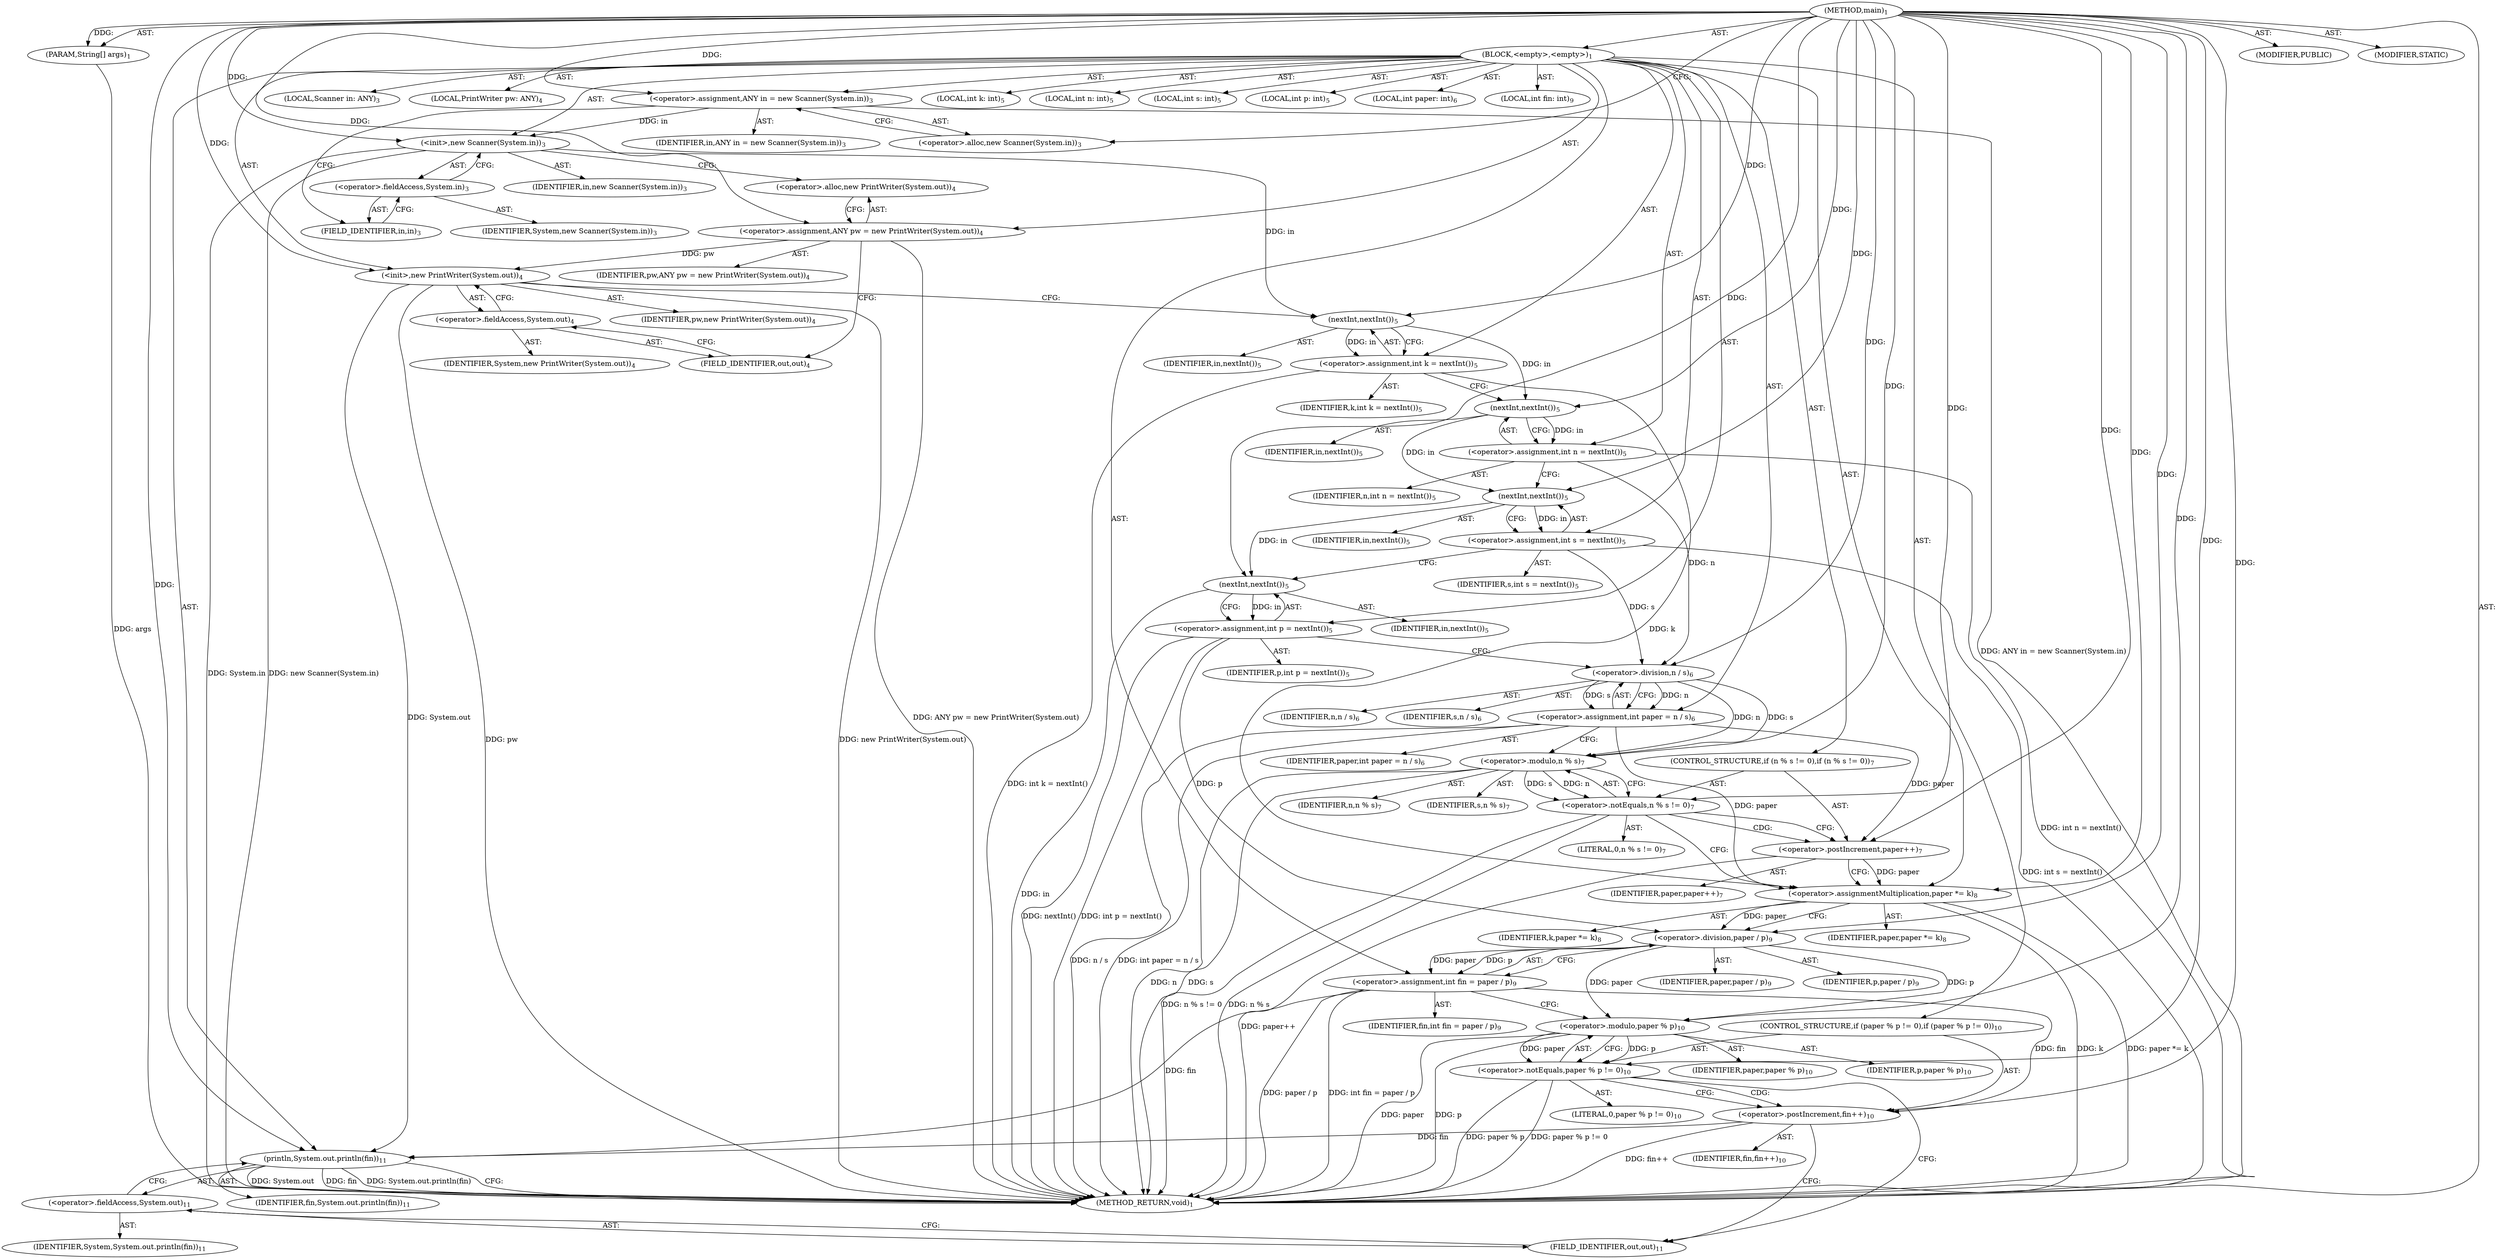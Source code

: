 digraph "main" {  
"21" [label = <(METHOD,main)<SUB>1</SUB>> ]
"22" [label = <(PARAM,String[] args)<SUB>1</SUB>> ]
"23" [label = <(BLOCK,&lt;empty&gt;,&lt;empty&gt;)<SUB>1</SUB>> ]
"4" [label = <(LOCAL,Scanner in: ANY)<SUB>3</SUB>> ]
"24" [label = <(&lt;operator&gt;.assignment,ANY in = new Scanner(System.in))<SUB>3</SUB>> ]
"25" [label = <(IDENTIFIER,in,ANY in = new Scanner(System.in))<SUB>3</SUB>> ]
"26" [label = <(&lt;operator&gt;.alloc,new Scanner(System.in))<SUB>3</SUB>> ]
"27" [label = <(&lt;init&gt;,new Scanner(System.in))<SUB>3</SUB>> ]
"3" [label = <(IDENTIFIER,in,new Scanner(System.in))<SUB>3</SUB>> ]
"28" [label = <(&lt;operator&gt;.fieldAccess,System.in)<SUB>3</SUB>> ]
"29" [label = <(IDENTIFIER,System,new Scanner(System.in))<SUB>3</SUB>> ]
"30" [label = <(FIELD_IDENTIFIER,in,in)<SUB>3</SUB>> ]
"6" [label = <(LOCAL,PrintWriter pw: ANY)<SUB>4</SUB>> ]
"31" [label = <(&lt;operator&gt;.assignment,ANY pw = new PrintWriter(System.out))<SUB>4</SUB>> ]
"32" [label = <(IDENTIFIER,pw,ANY pw = new PrintWriter(System.out))<SUB>4</SUB>> ]
"33" [label = <(&lt;operator&gt;.alloc,new PrintWriter(System.out))<SUB>4</SUB>> ]
"34" [label = <(&lt;init&gt;,new PrintWriter(System.out))<SUB>4</SUB>> ]
"5" [label = <(IDENTIFIER,pw,new PrintWriter(System.out))<SUB>4</SUB>> ]
"35" [label = <(&lt;operator&gt;.fieldAccess,System.out)<SUB>4</SUB>> ]
"36" [label = <(IDENTIFIER,System,new PrintWriter(System.out))<SUB>4</SUB>> ]
"37" [label = <(FIELD_IDENTIFIER,out,out)<SUB>4</SUB>> ]
"38" [label = <(LOCAL,int k: int)<SUB>5</SUB>> ]
"39" [label = <(LOCAL,int n: int)<SUB>5</SUB>> ]
"40" [label = <(LOCAL,int s: int)<SUB>5</SUB>> ]
"41" [label = <(LOCAL,int p: int)<SUB>5</SUB>> ]
"42" [label = <(&lt;operator&gt;.assignment,int k = nextInt())<SUB>5</SUB>> ]
"43" [label = <(IDENTIFIER,k,int k = nextInt())<SUB>5</SUB>> ]
"44" [label = <(nextInt,nextInt())<SUB>5</SUB>> ]
"45" [label = <(IDENTIFIER,in,nextInt())<SUB>5</SUB>> ]
"46" [label = <(&lt;operator&gt;.assignment,int n = nextInt())<SUB>5</SUB>> ]
"47" [label = <(IDENTIFIER,n,int n = nextInt())<SUB>5</SUB>> ]
"48" [label = <(nextInt,nextInt())<SUB>5</SUB>> ]
"49" [label = <(IDENTIFIER,in,nextInt())<SUB>5</SUB>> ]
"50" [label = <(&lt;operator&gt;.assignment,int s = nextInt())<SUB>5</SUB>> ]
"51" [label = <(IDENTIFIER,s,int s = nextInt())<SUB>5</SUB>> ]
"52" [label = <(nextInt,nextInt())<SUB>5</SUB>> ]
"53" [label = <(IDENTIFIER,in,nextInt())<SUB>5</SUB>> ]
"54" [label = <(&lt;operator&gt;.assignment,int p = nextInt())<SUB>5</SUB>> ]
"55" [label = <(IDENTIFIER,p,int p = nextInt())<SUB>5</SUB>> ]
"56" [label = <(nextInt,nextInt())<SUB>5</SUB>> ]
"57" [label = <(IDENTIFIER,in,nextInt())<SUB>5</SUB>> ]
"58" [label = <(LOCAL,int paper: int)<SUB>6</SUB>> ]
"59" [label = <(&lt;operator&gt;.assignment,int paper = n / s)<SUB>6</SUB>> ]
"60" [label = <(IDENTIFIER,paper,int paper = n / s)<SUB>6</SUB>> ]
"61" [label = <(&lt;operator&gt;.division,n / s)<SUB>6</SUB>> ]
"62" [label = <(IDENTIFIER,n,n / s)<SUB>6</SUB>> ]
"63" [label = <(IDENTIFIER,s,n / s)<SUB>6</SUB>> ]
"64" [label = <(CONTROL_STRUCTURE,if (n % s != 0),if (n % s != 0))<SUB>7</SUB>> ]
"65" [label = <(&lt;operator&gt;.notEquals,n % s != 0)<SUB>7</SUB>> ]
"66" [label = <(&lt;operator&gt;.modulo,n % s)<SUB>7</SUB>> ]
"67" [label = <(IDENTIFIER,n,n % s)<SUB>7</SUB>> ]
"68" [label = <(IDENTIFIER,s,n % s)<SUB>7</SUB>> ]
"69" [label = <(LITERAL,0,n % s != 0)<SUB>7</SUB>> ]
"70" [label = <(&lt;operator&gt;.postIncrement,paper++)<SUB>7</SUB>> ]
"71" [label = <(IDENTIFIER,paper,paper++)<SUB>7</SUB>> ]
"72" [label = <(&lt;operator&gt;.assignmentMultiplication,paper *= k)<SUB>8</SUB>> ]
"73" [label = <(IDENTIFIER,paper,paper *= k)<SUB>8</SUB>> ]
"74" [label = <(IDENTIFIER,k,paper *= k)<SUB>8</SUB>> ]
"75" [label = <(LOCAL,int fin: int)<SUB>9</SUB>> ]
"76" [label = <(&lt;operator&gt;.assignment,int fin = paper / p)<SUB>9</SUB>> ]
"77" [label = <(IDENTIFIER,fin,int fin = paper / p)<SUB>9</SUB>> ]
"78" [label = <(&lt;operator&gt;.division,paper / p)<SUB>9</SUB>> ]
"79" [label = <(IDENTIFIER,paper,paper / p)<SUB>9</SUB>> ]
"80" [label = <(IDENTIFIER,p,paper / p)<SUB>9</SUB>> ]
"81" [label = <(CONTROL_STRUCTURE,if (paper % p != 0),if (paper % p != 0))<SUB>10</SUB>> ]
"82" [label = <(&lt;operator&gt;.notEquals,paper % p != 0)<SUB>10</SUB>> ]
"83" [label = <(&lt;operator&gt;.modulo,paper % p)<SUB>10</SUB>> ]
"84" [label = <(IDENTIFIER,paper,paper % p)<SUB>10</SUB>> ]
"85" [label = <(IDENTIFIER,p,paper % p)<SUB>10</SUB>> ]
"86" [label = <(LITERAL,0,paper % p != 0)<SUB>10</SUB>> ]
"87" [label = <(&lt;operator&gt;.postIncrement,fin++)<SUB>10</SUB>> ]
"88" [label = <(IDENTIFIER,fin,fin++)<SUB>10</SUB>> ]
"89" [label = <(println,System.out.println(fin))<SUB>11</SUB>> ]
"90" [label = <(&lt;operator&gt;.fieldAccess,System.out)<SUB>11</SUB>> ]
"91" [label = <(IDENTIFIER,System,System.out.println(fin))<SUB>11</SUB>> ]
"92" [label = <(FIELD_IDENTIFIER,out,out)<SUB>11</SUB>> ]
"93" [label = <(IDENTIFIER,fin,System.out.println(fin))<SUB>11</SUB>> ]
"94" [label = <(MODIFIER,PUBLIC)> ]
"95" [label = <(MODIFIER,STATIC)> ]
"96" [label = <(METHOD_RETURN,void)<SUB>1</SUB>> ]
  "21" -> "22"  [ label = "AST: "] 
  "21" -> "23"  [ label = "AST: "] 
  "21" -> "94"  [ label = "AST: "] 
  "21" -> "95"  [ label = "AST: "] 
  "21" -> "96"  [ label = "AST: "] 
  "23" -> "4"  [ label = "AST: "] 
  "23" -> "24"  [ label = "AST: "] 
  "23" -> "27"  [ label = "AST: "] 
  "23" -> "6"  [ label = "AST: "] 
  "23" -> "31"  [ label = "AST: "] 
  "23" -> "34"  [ label = "AST: "] 
  "23" -> "38"  [ label = "AST: "] 
  "23" -> "39"  [ label = "AST: "] 
  "23" -> "40"  [ label = "AST: "] 
  "23" -> "41"  [ label = "AST: "] 
  "23" -> "42"  [ label = "AST: "] 
  "23" -> "46"  [ label = "AST: "] 
  "23" -> "50"  [ label = "AST: "] 
  "23" -> "54"  [ label = "AST: "] 
  "23" -> "58"  [ label = "AST: "] 
  "23" -> "59"  [ label = "AST: "] 
  "23" -> "64"  [ label = "AST: "] 
  "23" -> "72"  [ label = "AST: "] 
  "23" -> "75"  [ label = "AST: "] 
  "23" -> "76"  [ label = "AST: "] 
  "23" -> "81"  [ label = "AST: "] 
  "23" -> "89"  [ label = "AST: "] 
  "24" -> "25"  [ label = "AST: "] 
  "24" -> "26"  [ label = "AST: "] 
  "27" -> "3"  [ label = "AST: "] 
  "27" -> "28"  [ label = "AST: "] 
  "28" -> "29"  [ label = "AST: "] 
  "28" -> "30"  [ label = "AST: "] 
  "31" -> "32"  [ label = "AST: "] 
  "31" -> "33"  [ label = "AST: "] 
  "34" -> "5"  [ label = "AST: "] 
  "34" -> "35"  [ label = "AST: "] 
  "35" -> "36"  [ label = "AST: "] 
  "35" -> "37"  [ label = "AST: "] 
  "42" -> "43"  [ label = "AST: "] 
  "42" -> "44"  [ label = "AST: "] 
  "44" -> "45"  [ label = "AST: "] 
  "46" -> "47"  [ label = "AST: "] 
  "46" -> "48"  [ label = "AST: "] 
  "48" -> "49"  [ label = "AST: "] 
  "50" -> "51"  [ label = "AST: "] 
  "50" -> "52"  [ label = "AST: "] 
  "52" -> "53"  [ label = "AST: "] 
  "54" -> "55"  [ label = "AST: "] 
  "54" -> "56"  [ label = "AST: "] 
  "56" -> "57"  [ label = "AST: "] 
  "59" -> "60"  [ label = "AST: "] 
  "59" -> "61"  [ label = "AST: "] 
  "61" -> "62"  [ label = "AST: "] 
  "61" -> "63"  [ label = "AST: "] 
  "64" -> "65"  [ label = "AST: "] 
  "64" -> "70"  [ label = "AST: "] 
  "65" -> "66"  [ label = "AST: "] 
  "65" -> "69"  [ label = "AST: "] 
  "66" -> "67"  [ label = "AST: "] 
  "66" -> "68"  [ label = "AST: "] 
  "70" -> "71"  [ label = "AST: "] 
  "72" -> "73"  [ label = "AST: "] 
  "72" -> "74"  [ label = "AST: "] 
  "76" -> "77"  [ label = "AST: "] 
  "76" -> "78"  [ label = "AST: "] 
  "78" -> "79"  [ label = "AST: "] 
  "78" -> "80"  [ label = "AST: "] 
  "81" -> "82"  [ label = "AST: "] 
  "81" -> "87"  [ label = "AST: "] 
  "82" -> "83"  [ label = "AST: "] 
  "82" -> "86"  [ label = "AST: "] 
  "83" -> "84"  [ label = "AST: "] 
  "83" -> "85"  [ label = "AST: "] 
  "87" -> "88"  [ label = "AST: "] 
  "89" -> "90"  [ label = "AST: "] 
  "89" -> "93"  [ label = "AST: "] 
  "90" -> "91"  [ label = "AST: "] 
  "90" -> "92"  [ label = "AST: "] 
  "24" -> "30"  [ label = "CFG: "] 
  "27" -> "33"  [ label = "CFG: "] 
  "31" -> "37"  [ label = "CFG: "] 
  "34" -> "44"  [ label = "CFG: "] 
  "42" -> "48"  [ label = "CFG: "] 
  "46" -> "52"  [ label = "CFG: "] 
  "50" -> "56"  [ label = "CFG: "] 
  "54" -> "61"  [ label = "CFG: "] 
  "59" -> "66"  [ label = "CFG: "] 
  "72" -> "78"  [ label = "CFG: "] 
  "76" -> "83"  [ label = "CFG: "] 
  "89" -> "96"  [ label = "CFG: "] 
  "26" -> "24"  [ label = "CFG: "] 
  "28" -> "27"  [ label = "CFG: "] 
  "33" -> "31"  [ label = "CFG: "] 
  "35" -> "34"  [ label = "CFG: "] 
  "44" -> "42"  [ label = "CFG: "] 
  "48" -> "46"  [ label = "CFG: "] 
  "52" -> "50"  [ label = "CFG: "] 
  "56" -> "54"  [ label = "CFG: "] 
  "61" -> "59"  [ label = "CFG: "] 
  "65" -> "70"  [ label = "CFG: "] 
  "65" -> "72"  [ label = "CFG: "] 
  "70" -> "72"  [ label = "CFG: "] 
  "78" -> "76"  [ label = "CFG: "] 
  "82" -> "87"  [ label = "CFG: "] 
  "82" -> "92"  [ label = "CFG: "] 
  "87" -> "92"  [ label = "CFG: "] 
  "90" -> "89"  [ label = "CFG: "] 
  "30" -> "28"  [ label = "CFG: "] 
  "37" -> "35"  [ label = "CFG: "] 
  "66" -> "65"  [ label = "CFG: "] 
  "83" -> "82"  [ label = "CFG: "] 
  "92" -> "90"  [ label = "CFG: "] 
  "21" -> "26"  [ label = "CFG: "] 
  "22" -> "96"  [ label = "DDG: args"] 
  "24" -> "96"  [ label = "DDG: ANY in = new Scanner(System.in)"] 
  "27" -> "96"  [ label = "DDG: System.in"] 
  "27" -> "96"  [ label = "DDG: new Scanner(System.in)"] 
  "31" -> "96"  [ label = "DDG: ANY pw = new PrintWriter(System.out)"] 
  "34" -> "96"  [ label = "DDG: pw"] 
  "34" -> "96"  [ label = "DDG: new PrintWriter(System.out)"] 
  "42" -> "96"  [ label = "DDG: int k = nextInt()"] 
  "46" -> "96"  [ label = "DDG: int n = nextInt()"] 
  "50" -> "96"  [ label = "DDG: int s = nextInt()"] 
  "56" -> "96"  [ label = "DDG: in"] 
  "54" -> "96"  [ label = "DDG: nextInt()"] 
  "54" -> "96"  [ label = "DDG: int p = nextInt()"] 
  "59" -> "96"  [ label = "DDG: n / s"] 
  "59" -> "96"  [ label = "DDG: int paper = n / s"] 
  "66" -> "96"  [ label = "DDG: n"] 
  "66" -> "96"  [ label = "DDG: s"] 
  "65" -> "96"  [ label = "DDG: n % s"] 
  "65" -> "96"  [ label = "DDG: n % s != 0"] 
  "70" -> "96"  [ label = "DDG: paper++"] 
  "72" -> "96"  [ label = "DDG: k"] 
  "72" -> "96"  [ label = "DDG: paper *= k"] 
  "76" -> "96"  [ label = "DDG: paper / p"] 
  "76" -> "96"  [ label = "DDG: int fin = paper / p"] 
  "83" -> "96"  [ label = "DDG: paper"] 
  "83" -> "96"  [ label = "DDG: p"] 
  "82" -> "96"  [ label = "DDG: paper % p"] 
  "82" -> "96"  [ label = "DDG: paper % p != 0"] 
  "87" -> "96"  [ label = "DDG: fin++"] 
  "89" -> "96"  [ label = "DDG: System.out"] 
  "89" -> "96"  [ label = "DDG: fin"] 
  "89" -> "96"  [ label = "DDG: System.out.println(fin)"] 
  "21" -> "22"  [ label = "DDG: "] 
  "21" -> "24"  [ label = "DDG: "] 
  "21" -> "31"  [ label = "DDG: "] 
  "44" -> "42"  [ label = "DDG: in"] 
  "48" -> "46"  [ label = "DDG: in"] 
  "52" -> "50"  [ label = "DDG: in"] 
  "56" -> "54"  [ label = "DDG: in"] 
  "61" -> "59"  [ label = "DDG: n"] 
  "61" -> "59"  [ label = "DDG: s"] 
  "42" -> "72"  [ label = "DDG: k"] 
  "21" -> "72"  [ label = "DDG: "] 
  "78" -> "76"  [ label = "DDG: paper"] 
  "78" -> "76"  [ label = "DDG: p"] 
  "24" -> "27"  [ label = "DDG: in"] 
  "21" -> "27"  [ label = "DDG: "] 
  "31" -> "34"  [ label = "DDG: pw"] 
  "21" -> "34"  [ label = "DDG: "] 
  "59" -> "72"  [ label = "DDG: paper"] 
  "70" -> "72"  [ label = "DDG: paper"] 
  "34" -> "89"  [ label = "DDG: System.out"] 
  "76" -> "89"  [ label = "DDG: fin"] 
  "87" -> "89"  [ label = "DDG: fin"] 
  "21" -> "89"  [ label = "DDG: "] 
  "27" -> "44"  [ label = "DDG: in"] 
  "21" -> "44"  [ label = "DDG: "] 
  "44" -> "48"  [ label = "DDG: in"] 
  "21" -> "48"  [ label = "DDG: "] 
  "48" -> "52"  [ label = "DDG: in"] 
  "21" -> "52"  [ label = "DDG: "] 
  "52" -> "56"  [ label = "DDG: in"] 
  "21" -> "56"  [ label = "DDG: "] 
  "46" -> "61"  [ label = "DDG: n"] 
  "21" -> "61"  [ label = "DDG: "] 
  "50" -> "61"  [ label = "DDG: s"] 
  "66" -> "65"  [ label = "DDG: n"] 
  "66" -> "65"  [ label = "DDG: s"] 
  "21" -> "65"  [ label = "DDG: "] 
  "59" -> "70"  [ label = "DDG: paper"] 
  "21" -> "70"  [ label = "DDG: "] 
  "72" -> "78"  [ label = "DDG: paper"] 
  "21" -> "78"  [ label = "DDG: "] 
  "54" -> "78"  [ label = "DDG: p"] 
  "83" -> "82"  [ label = "DDG: paper"] 
  "83" -> "82"  [ label = "DDG: p"] 
  "21" -> "82"  [ label = "DDG: "] 
  "76" -> "87"  [ label = "DDG: fin"] 
  "21" -> "87"  [ label = "DDG: "] 
  "61" -> "66"  [ label = "DDG: n"] 
  "21" -> "66"  [ label = "DDG: "] 
  "61" -> "66"  [ label = "DDG: s"] 
  "78" -> "83"  [ label = "DDG: paper"] 
  "21" -> "83"  [ label = "DDG: "] 
  "78" -> "83"  [ label = "DDG: p"] 
  "65" -> "70"  [ label = "CDG: "] 
  "82" -> "87"  [ label = "CDG: "] 
}
